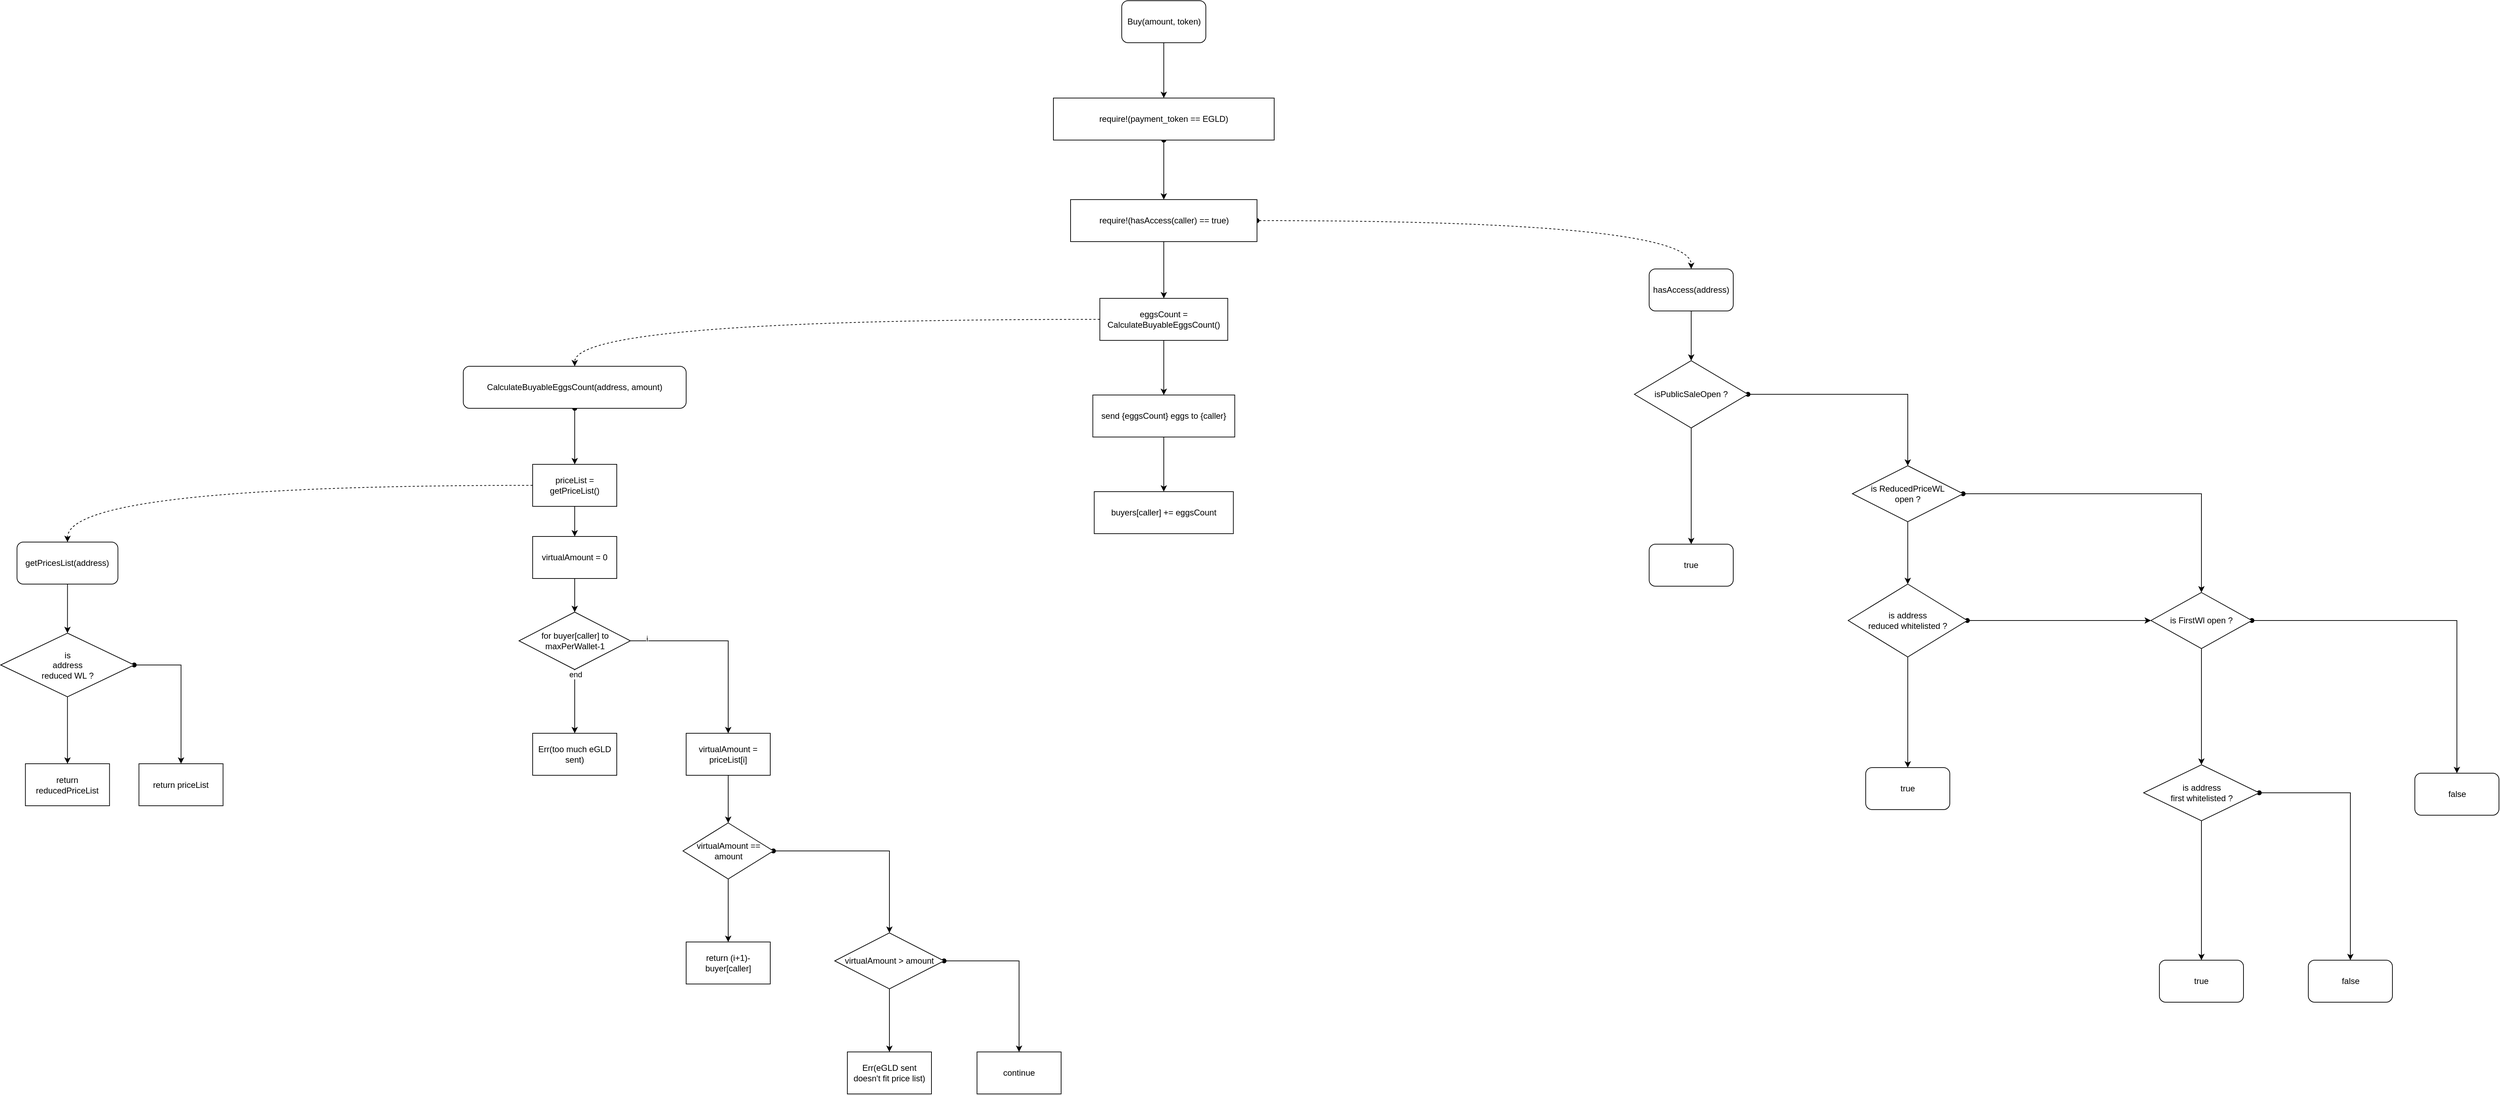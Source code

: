 <mxfile version="16.4.0" type="device"><diagram id="RC0Nzu9_bLo_3-WYTHS_" name="Page-1"><mxGraphModel dx="2837" dy="752" grid="0" gridSize="10" guides="1" tooltips="1" connect="1" arrows="1" fold="1" page="0" pageScale="1" pageWidth="827" pageHeight="1169" background="none" math="0" shadow="0"><root><mxCell id="0"/><mxCell id="1" parent="0"/><mxCell id="e0avhMo6dySRJfiqffmH-3" value="" style="edgeStyle=orthogonalEdgeStyle;rounded=0;orthogonalLoop=1;jettySize=auto;html=1;" edge="1" parent="1" source="e0avhMo6dySRJfiqffmH-1" target="e0avhMo6dySRJfiqffmH-2"><mxGeometry relative="1" as="geometry"/></mxCell><mxCell id="e0avhMo6dySRJfiqffmH-1" value="Buy(amount, token)" style="rounded=1;whiteSpace=wrap;html=1;" vertex="1" parent="1"><mxGeometry x="219.5" y="111" width="120" height="60" as="geometry"/></mxCell><mxCell id="e0avhMo6dySRJfiqffmH-26" value="" style="edgeStyle=orthogonalEdgeStyle;rounded=0;orthogonalLoop=1;jettySize=auto;html=1;startArrow=oval;startFill=1;" edge="1" parent="1" source="e0avhMo6dySRJfiqffmH-2" target="e0avhMo6dySRJfiqffmH-25"><mxGeometry relative="1" as="geometry"/></mxCell><mxCell id="e0avhMo6dySRJfiqffmH-2" value="require!(payment_token == EGLD)" style="whiteSpace=wrap;html=1;rounded=0;" vertex="1" parent="1"><mxGeometry x="122" y="250" width="315" height="60" as="geometry"/></mxCell><mxCell id="e0avhMo6dySRJfiqffmH-6" value="" style="edgeStyle=orthogonalEdgeStyle;rounded=0;orthogonalLoop=1;jettySize=auto;html=1;" edge="1" parent="1" source="e0avhMo6dySRJfiqffmH-4" target="e0avhMo6dySRJfiqffmH-5"><mxGeometry relative="1" as="geometry"/></mxCell><mxCell id="e0avhMo6dySRJfiqffmH-4" value="hasAccess(address)" style="rounded=1;whiteSpace=wrap;html=1;" vertex="1" parent="1"><mxGeometry x="972" y="494" width="120" height="60" as="geometry"/></mxCell><mxCell id="e0avhMo6dySRJfiqffmH-8" value="" style="edgeStyle=orthogonalEdgeStyle;rounded=0;orthogonalLoop=1;jettySize=auto;html=1;startArrow=oval;startFill=1;" edge="1" parent="1" source="e0avhMo6dySRJfiqffmH-5" target="e0avhMo6dySRJfiqffmH-7"><mxGeometry relative="1" as="geometry"/></mxCell><mxCell id="e0avhMo6dySRJfiqffmH-10" value="" style="edgeStyle=orthogonalEdgeStyle;rounded=0;orthogonalLoop=1;jettySize=auto;html=1;" edge="1" parent="1" source="e0avhMo6dySRJfiqffmH-5" target="e0avhMo6dySRJfiqffmH-9"><mxGeometry relative="1" as="geometry"/></mxCell><mxCell id="e0avhMo6dySRJfiqffmH-5" value="isPublicSaleOpen ?" style="rhombus;whiteSpace=wrap;html=1;rounded=0;" vertex="1" parent="1"><mxGeometry x="951" y="625" width="162" height="96" as="geometry"/></mxCell><mxCell id="e0avhMo6dySRJfiqffmH-12" value="" style="edgeStyle=orthogonalEdgeStyle;rounded=0;orthogonalLoop=1;jettySize=auto;html=1;" edge="1" parent="1" source="e0avhMo6dySRJfiqffmH-7" target="e0avhMo6dySRJfiqffmH-11"><mxGeometry relative="1" as="geometry"/></mxCell><mxCell id="e0avhMo6dySRJfiqffmH-14" value="" style="edgeStyle=orthogonalEdgeStyle;rounded=0;orthogonalLoop=1;jettySize=auto;html=1;startArrow=oval;startFill=1;" edge="1" parent="1" source="e0avhMo6dySRJfiqffmH-7" target="e0avhMo6dySRJfiqffmH-13"><mxGeometry relative="1" as="geometry"/></mxCell><mxCell id="e0avhMo6dySRJfiqffmH-7" value="is ReducedPriceWL&lt;br&gt;open ?" style="rhombus;whiteSpace=wrap;html=1;rounded=0;" vertex="1" parent="1"><mxGeometry x="1262" y="775" width="158" height="80" as="geometry"/></mxCell><mxCell id="e0avhMo6dySRJfiqffmH-9" value="true" style="whiteSpace=wrap;html=1;rounded=1;" vertex="1" parent="1"><mxGeometry x="972" y="887" width="120" height="60" as="geometry"/></mxCell><mxCell id="e0avhMo6dySRJfiqffmH-21" value="" style="edgeStyle=orthogonalEdgeStyle;rounded=0;orthogonalLoop=1;jettySize=auto;html=1;startArrow=none;startFill=0;" edge="1" parent="1" source="e0avhMo6dySRJfiqffmH-11" target="e0avhMo6dySRJfiqffmH-20"><mxGeometry relative="1" as="geometry"/></mxCell><mxCell id="e0avhMo6dySRJfiqffmH-36" style="edgeStyle=orthogonalEdgeStyle;rounded=0;orthogonalLoop=1;jettySize=auto;html=1;startArrow=oval;startFill=1;strokeColor=default;" edge="1" parent="1" source="e0avhMo6dySRJfiqffmH-11" target="e0avhMo6dySRJfiqffmH-13"><mxGeometry relative="1" as="geometry"/></mxCell><mxCell id="e0avhMo6dySRJfiqffmH-11" value="is address &lt;br&gt;reduced whitelisted ?" style="rhombus;whiteSpace=wrap;html=1;rounded=0;" vertex="1" parent="1"><mxGeometry x="1256" y="944" width="170" height="104" as="geometry"/></mxCell><mxCell id="e0avhMo6dySRJfiqffmH-33" style="edgeStyle=orthogonalEdgeStyle;rounded=0;orthogonalLoop=1;jettySize=auto;html=1;startArrow=none;startFill=0;strokeColor=default;" edge="1" parent="1" source="e0avhMo6dySRJfiqffmH-13" target="e0avhMo6dySRJfiqffmH-18"><mxGeometry relative="1" as="geometry"/></mxCell><mxCell id="e0avhMo6dySRJfiqffmH-35" value="" style="edgeStyle=orthogonalEdgeStyle;rounded=0;orthogonalLoop=1;jettySize=auto;html=1;startArrow=oval;startFill=1;strokeColor=default;" edge="1" parent="1" source="e0avhMo6dySRJfiqffmH-13" target="e0avhMo6dySRJfiqffmH-34"><mxGeometry relative="1" as="geometry"/></mxCell><mxCell id="e0avhMo6dySRJfiqffmH-13" value="is FirstWl open ?" style="rhombus;whiteSpace=wrap;html=1;rounded=0;" vertex="1" parent="1"><mxGeometry x="1688" y="956" width="144" height="80" as="geometry"/></mxCell><mxCell id="e0avhMo6dySRJfiqffmH-23" value="" style="edgeStyle=orthogonalEdgeStyle;rounded=0;orthogonalLoop=1;jettySize=auto;html=1;startArrow=none;startFill=0;" edge="1" parent="1" source="e0avhMo6dySRJfiqffmH-18" target="e0avhMo6dySRJfiqffmH-22"><mxGeometry relative="1" as="geometry"/></mxCell><mxCell id="e0avhMo6dySRJfiqffmH-32" value="" style="rounded=0;orthogonalLoop=1;jettySize=auto;html=1;startArrow=oval;startFill=1;strokeColor=default;edgeStyle=orthogonalEdgeStyle;" edge="1" parent="1" source="e0avhMo6dySRJfiqffmH-18" target="e0avhMo6dySRJfiqffmH-31"><mxGeometry relative="1" as="geometry"/></mxCell><mxCell id="e0avhMo6dySRJfiqffmH-18" value="is address&lt;br&gt;first whitelisted ?" style="rhombus;whiteSpace=wrap;html=1;rounded=0;" vertex="1" parent="1"><mxGeometry x="1677.5" y="1202" width="165" height="80" as="geometry"/></mxCell><mxCell id="e0avhMo6dySRJfiqffmH-20" value="true" style="whiteSpace=wrap;html=1;rounded=1;" vertex="1" parent="1"><mxGeometry x="1281" y="1206" width="120" height="60" as="geometry"/></mxCell><mxCell id="e0avhMo6dySRJfiqffmH-22" value="true" style="whiteSpace=wrap;html=1;rounded=1;" vertex="1" parent="1"><mxGeometry x="1700" y="1481" width="120" height="60" as="geometry"/></mxCell><mxCell id="e0avhMo6dySRJfiqffmH-29" style="edgeStyle=orthogonalEdgeStyle;curved=1;rounded=0;orthogonalLoop=1;jettySize=auto;html=1;entryX=0.5;entryY=0;entryDx=0;entryDy=0;startArrow=oval;startFill=1;strokeColor=default;dashed=1;" edge="1" parent="1" source="e0avhMo6dySRJfiqffmH-25" target="e0avhMo6dySRJfiqffmH-4"><mxGeometry relative="1" as="geometry"/></mxCell><mxCell id="e0avhMo6dySRJfiqffmH-38" value="" style="edgeStyle=orthogonalEdgeStyle;rounded=0;orthogonalLoop=1;jettySize=auto;html=1;startArrow=none;startFill=0;strokeColor=default;" edge="1" parent="1" source="e0avhMo6dySRJfiqffmH-25" target="e0avhMo6dySRJfiqffmH-37"><mxGeometry relative="1" as="geometry"/></mxCell><mxCell id="e0avhMo6dySRJfiqffmH-25" value="require!(hasAccess(caller) == true)" style="whiteSpace=wrap;html=1;rounded=0;" vertex="1" parent="1"><mxGeometry x="146.5" y="395" width="266" height="60" as="geometry"/></mxCell><mxCell id="e0avhMo6dySRJfiqffmH-53" value="" style="edgeStyle=orthogonalEdgeStyle;rounded=0;orthogonalLoop=1;jettySize=auto;html=1;startArrow=oval;startFill=1;strokeColor=default;" edge="1" parent="1" source="e0avhMo6dySRJfiqffmH-27" target="e0avhMo6dySRJfiqffmH-52"><mxGeometry relative="1" as="geometry"/></mxCell><mxCell id="e0avhMo6dySRJfiqffmH-27" value="CalculateBuyableEggsCount(address, amount)" style="rounded=1;whiteSpace=wrap;html=1;" vertex="1" parent="1"><mxGeometry x="-720" y="633" width="318" height="60" as="geometry"/></mxCell><mxCell id="e0avhMo6dySRJfiqffmH-31" value="false" style="whiteSpace=wrap;html=1;rounded=1;" vertex="1" parent="1"><mxGeometry x="1912.5" y="1481" width="120" height="60" as="geometry"/></mxCell><mxCell id="e0avhMo6dySRJfiqffmH-34" value="false" style="whiteSpace=wrap;html=1;rounded=1;" vertex="1" parent="1"><mxGeometry x="2064.5" y="1214" width="120" height="60" as="geometry"/></mxCell><mxCell id="e0avhMo6dySRJfiqffmH-40" value="" style="edgeStyle=orthogonalEdgeStyle;rounded=0;orthogonalLoop=1;jettySize=auto;html=1;startArrow=none;startFill=0;strokeColor=default;" edge="1" parent="1" source="e0avhMo6dySRJfiqffmH-37" target="e0avhMo6dySRJfiqffmH-39"><mxGeometry relative="1" as="geometry"/></mxCell><mxCell id="e0avhMo6dySRJfiqffmH-44" style="edgeStyle=orthogonalEdgeStyle;curved=1;rounded=0;orthogonalLoop=1;jettySize=auto;html=1;entryX=0.5;entryY=0;entryDx=0;entryDy=0;startArrow=none;startFill=0;strokeColor=default;dashed=1;" edge="1" parent="1" source="e0avhMo6dySRJfiqffmH-37" target="e0avhMo6dySRJfiqffmH-27"><mxGeometry relative="1" as="geometry"/></mxCell><mxCell id="e0avhMo6dySRJfiqffmH-37" value="eggsCount = CalculateBuyableEggsCount()" style="whiteSpace=wrap;html=1;rounded=0;" vertex="1" parent="1"><mxGeometry x="188.25" y="536" width="182.5" height="60" as="geometry"/></mxCell><mxCell id="e0avhMo6dySRJfiqffmH-42" value="" style="edgeStyle=orthogonalEdgeStyle;rounded=0;orthogonalLoop=1;jettySize=auto;html=1;startArrow=none;startFill=0;strokeColor=default;" edge="1" parent="1" source="e0avhMo6dySRJfiqffmH-39" target="e0avhMo6dySRJfiqffmH-41"><mxGeometry relative="1" as="geometry"/></mxCell><mxCell id="e0avhMo6dySRJfiqffmH-39" value="send {eggsCount} eggs to {caller}" style="whiteSpace=wrap;html=1;rounded=0;" vertex="1" parent="1"><mxGeometry x="178.25" y="674" width="202.5" height="60" as="geometry"/></mxCell><mxCell id="e0avhMo6dySRJfiqffmH-41" value="buyers[caller] += eggsCount" style="whiteSpace=wrap;html=1;rounded=0;" vertex="1" parent="1"><mxGeometry x="180.25" y="812" width="198.5" height="60" as="geometry"/></mxCell><mxCell id="e0avhMo6dySRJfiqffmH-47" value="" style="rounded=0;orthogonalLoop=1;jettySize=auto;html=1;startArrow=none;startFill=0;strokeColor=default;edgeStyle=orthogonalEdgeStyle;" edge="1" parent="1" source="e0avhMo6dySRJfiqffmH-45" target="e0avhMo6dySRJfiqffmH-46"><mxGeometry relative="1" as="geometry"/></mxCell><mxCell id="e0avhMo6dySRJfiqffmH-45" value="getPricesList(address)" style="rounded=1;whiteSpace=wrap;html=1;" vertex="1" parent="1"><mxGeometry x="-1356.75" y="884" width="144" height="60" as="geometry"/></mxCell><mxCell id="e0avhMo6dySRJfiqffmH-49" value="" style="edgeStyle=orthogonalEdgeStyle;rounded=0;orthogonalLoop=1;jettySize=auto;html=1;startArrow=none;startFill=0;strokeColor=default;" edge="1" parent="1" source="e0avhMo6dySRJfiqffmH-46" target="e0avhMo6dySRJfiqffmH-48"><mxGeometry relative="1" as="geometry"/></mxCell><mxCell id="e0avhMo6dySRJfiqffmH-51" value="" style="edgeStyle=orthogonalEdgeStyle;rounded=0;orthogonalLoop=1;jettySize=auto;html=1;startArrow=oval;startFill=1;strokeColor=default;" edge="1" parent="1" source="e0avhMo6dySRJfiqffmH-46" target="e0avhMo6dySRJfiqffmH-50"><mxGeometry relative="1" as="geometry"/></mxCell><mxCell id="e0avhMo6dySRJfiqffmH-46" value="is&lt;br&gt;address&lt;br&gt;reduced WL ?" style="rhombus;whiteSpace=wrap;html=1;rounded=0;" vertex="1" parent="1"><mxGeometry x="-1380" y="1014" width="190.5" height="91" as="geometry"/></mxCell><mxCell id="e0avhMo6dySRJfiqffmH-48" value="return reducedPriceList" style="whiteSpace=wrap;html=1;rounded=0;" vertex="1" parent="1"><mxGeometry x="-1344.75" y="1200.5" width="120" height="60" as="geometry"/></mxCell><mxCell id="e0avhMo6dySRJfiqffmH-50" value="return priceList" style="whiteSpace=wrap;html=1;rounded=0;" vertex="1" parent="1"><mxGeometry x="-1182.75" y="1200.5" width="120" height="60" as="geometry"/></mxCell><mxCell id="e0avhMo6dySRJfiqffmH-54" style="edgeStyle=orthogonalEdgeStyle;rounded=0;orthogonalLoop=1;jettySize=auto;html=1;startArrow=none;startFill=0;strokeColor=default;curved=1;dashed=1;" edge="1" parent="1" source="e0avhMo6dySRJfiqffmH-52" target="e0avhMo6dySRJfiqffmH-45"><mxGeometry relative="1" as="geometry"/></mxCell><mxCell id="e0avhMo6dySRJfiqffmH-66" value="" style="edgeStyle=orthogonalEdgeStyle;rounded=0;orthogonalLoop=1;jettySize=auto;html=1;startArrow=none;startFill=0;strokeColor=default;" edge="1" parent="1" source="e0avhMo6dySRJfiqffmH-52" target="e0avhMo6dySRJfiqffmH-65"><mxGeometry relative="1" as="geometry"/></mxCell><mxCell id="e0avhMo6dySRJfiqffmH-52" value="priceList = getPriceList()" style="whiteSpace=wrap;html=1;rounded=0;" vertex="1" parent="1"><mxGeometry x="-621" y="773" width="120" height="60" as="geometry"/></mxCell><mxCell id="e0avhMo6dySRJfiqffmH-60" value="" style="edgeStyle=orthogonalEdgeStyle;rounded=0;orthogonalLoop=1;jettySize=auto;html=1;startArrow=none;startFill=0;strokeColor=default;" edge="1" parent="1" source="e0avhMo6dySRJfiqffmH-57" target="e0avhMo6dySRJfiqffmH-59"><mxGeometry relative="1" as="geometry"/></mxCell><mxCell id="e0avhMo6dySRJfiqffmH-64" value="end" style="edgeLabel;html=1;align=center;verticalAlign=middle;resizable=0;points=[];" vertex="1" connectable="0" parent="e0avhMo6dySRJfiqffmH-60"><mxGeometry x="-0.843" y="1" relative="1" as="geometry"><mxPoint as="offset"/></mxGeometry></mxCell><mxCell id="e0avhMo6dySRJfiqffmH-62" value="" style="edgeStyle=orthogonalEdgeStyle;rounded=0;orthogonalLoop=1;jettySize=auto;html=1;startArrow=none;startFill=0;strokeColor=default;" edge="1" parent="1" source="e0avhMo6dySRJfiqffmH-57" target="e0avhMo6dySRJfiqffmH-61"><mxGeometry relative="1" as="geometry"/></mxCell><mxCell id="e0avhMo6dySRJfiqffmH-63" value="i" style="edgeLabel;html=1;align=center;verticalAlign=middle;resizable=0;points=[];" vertex="1" connectable="0" parent="e0avhMo6dySRJfiqffmH-62"><mxGeometry x="-0.83" y="3" relative="1" as="geometry"><mxPoint as="offset"/></mxGeometry></mxCell><mxCell id="e0avhMo6dySRJfiqffmH-57" value="for buyer[caller] to maxPerWallet-1" style="rhombus;whiteSpace=wrap;html=1;rounded=0;" vertex="1" parent="1"><mxGeometry x="-640.5" y="984" width="159" height="82" as="geometry"/></mxCell><mxCell id="e0avhMo6dySRJfiqffmH-59" value="Err(too much eGLD sent)" style="whiteSpace=wrap;html=1;rounded=0;" vertex="1" parent="1"><mxGeometry x="-621" y="1157" width="120" height="60" as="geometry"/></mxCell><mxCell id="e0avhMo6dySRJfiqffmH-69" value="" style="edgeStyle=orthogonalEdgeStyle;rounded=0;orthogonalLoop=1;jettySize=auto;html=1;startArrow=none;startFill=0;strokeColor=default;" edge="1" parent="1" source="e0avhMo6dySRJfiqffmH-61" target="e0avhMo6dySRJfiqffmH-68"><mxGeometry relative="1" as="geometry"/></mxCell><mxCell id="e0avhMo6dySRJfiqffmH-61" value="virtualAmount = priceList[i]" style="whiteSpace=wrap;html=1;rounded=0;" vertex="1" parent="1"><mxGeometry x="-402" y="1157" width="120" height="60" as="geometry"/></mxCell><mxCell id="e0avhMo6dySRJfiqffmH-67" style="edgeStyle=orthogonalEdgeStyle;rounded=0;orthogonalLoop=1;jettySize=auto;html=1;startArrow=none;startFill=0;strokeColor=default;" edge="1" parent="1" source="e0avhMo6dySRJfiqffmH-65" target="e0avhMo6dySRJfiqffmH-57"><mxGeometry relative="1" as="geometry"/></mxCell><mxCell id="e0avhMo6dySRJfiqffmH-65" value="virtualAmount = 0" style="whiteSpace=wrap;html=1;rounded=0;" vertex="1" parent="1"><mxGeometry x="-621" y="876" width="120" height="60" as="geometry"/></mxCell><mxCell id="e0avhMo6dySRJfiqffmH-73" value="" style="edgeStyle=orthogonalEdgeStyle;rounded=0;orthogonalLoop=1;jettySize=auto;html=1;startArrow=none;startFill=0;strokeColor=default;" edge="1" parent="1" source="e0avhMo6dySRJfiqffmH-68" target="e0avhMo6dySRJfiqffmH-72"><mxGeometry relative="1" as="geometry"/></mxCell><mxCell id="e0avhMo6dySRJfiqffmH-75" value="" style="edgeStyle=orthogonalEdgeStyle;rounded=0;orthogonalLoop=1;jettySize=auto;html=1;startArrow=oval;startFill=1;strokeColor=default;" edge="1" parent="1" source="e0avhMo6dySRJfiqffmH-68" target="e0avhMo6dySRJfiqffmH-74"><mxGeometry relative="1" as="geometry"/></mxCell><mxCell id="e0avhMo6dySRJfiqffmH-68" value="virtualAmount == amount" style="rhombus;whiteSpace=wrap;html=1;rounded=0;" vertex="1" parent="1"><mxGeometry x="-406.5" y="1285" width="129" height="80" as="geometry"/></mxCell><mxCell id="e0avhMo6dySRJfiqffmH-72" value="return (i+1)-buyer[caller]" style="whiteSpace=wrap;html=1;rounded=0;" vertex="1" parent="1"><mxGeometry x="-402" y="1455" width="120" height="60" as="geometry"/></mxCell><mxCell id="e0avhMo6dySRJfiqffmH-77" value="" style="edgeStyle=orthogonalEdgeStyle;rounded=0;orthogonalLoop=1;jettySize=auto;html=1;startArrow=none;startFill=0;strokeColor=default;" edge="1" parent="1" source="e0avhMo6dySRJfiqffmH-74" target="e0avhMo6dySRJfiqffmH-76"><mxGeometry relative="1" as="geometry"/></mxCell><mxCell id="e0avhMo6dySRJfiqffmH-79" value="" style="edgeStyle=orthogonalEdgeStyle;rounded=0;orthogonalLoop=1;jettySize=auto;html=1;startArrow=oval;startFill=1;strokeColor=default;" edge="1" parent="1" source="e0avhMo6dySRJfiqffmH-74" target="e0avhMo6dySRJfiqffmH-78"><mxGeometry relative="1" as="geometry"/></mxCell><mxCell id="e0avhMo6dySRJfiqffmH-74" value="virtualAmount &amp;gt; amount" style="rhombus;whiteSpace=wrap;html=1;rounded=0;" vertex="1" parent="1"><mxGeometry x="-190" y="1442" width="156" height="80" as="geometry"/></mxCell><mxCell id="e0avhMo6dySRJfiqffmH-76" value="Err(eGLD sent doesn't fit price list)" style="whiteSpace=wrap;html=1;rounded=0;" vertex="1" parent="1"><mxGeometry x="-172" y="1612" width="120" height="60" as="geometry"/></mxCell><mxCell id="e0avhMo6dySRJfiqffmH-78" value="continue" style="whiteSpace=wrap;html=1;rounded=0;" vertex="1" parent="1"><mxGeometry x="13" y="1612" width="120" height="60" as="geometry"/></mxCell></root></mxGraphModel></diagram></mxfile>
